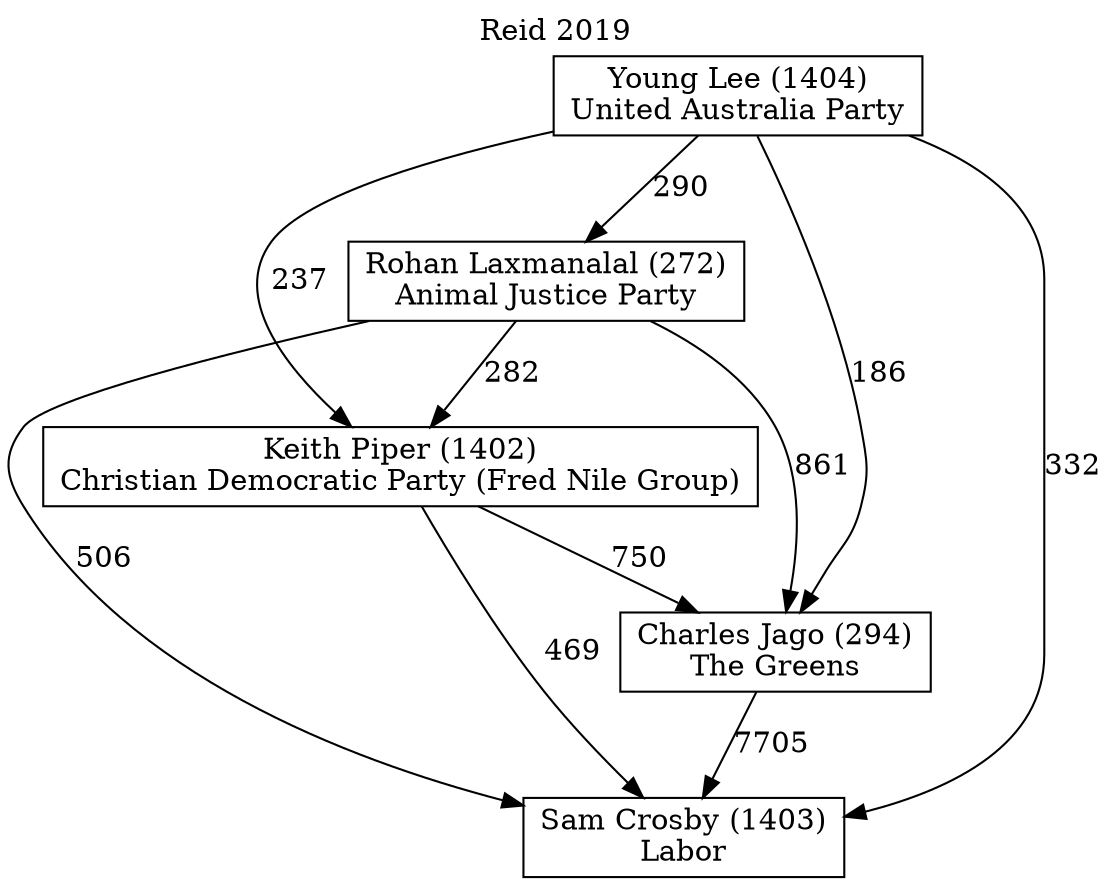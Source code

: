 // House preference flow
digraph "Sam Crosby (1403)_Reid_2019" {
	graph [label="Reid 2019" labelloc=t mclimit=10]
	node [shape=box]
	"Charles Jago (294)" [label="Charles Jago (294)
The Greens"]
	"Keith Piper (1402)" [label="Keith Piper (1402)
Christian Democratic Party (Fred Nile Group)"]
	"Rohan Laxmanalal (272)" [label="Rohan Laxmanalal (272)
Animal Justice Party"]
	"Sam Crosby (1403)" [label="Sam Crosby (1403)
Labor"]
	"Young Lee (1404)" [label="Young Lee (1404)
United Australia Party"]
	"Charles Jago (294)" -> "Sam Crosby (1403)" [label=7705]
	"Keith Piper (1402)" -> "Charles Jago (294)" [label=750]
	"Keith Piper (1402)" -> "Sam Crosby (1403)" [label=469]
	"Rohan Laxmanalal (272)" -> "Charles Jago (294)" [label=861]
	"Rohan Laxmanalal (272)" -> "Keith Piper (1402)" [label=282]
	"Rohan Laxmanalal (272)" -> "Sam Crosby (1403)" [label=506]
	"Young Lee (1404)" -> "Charles Jago (294)" [label=186]
	"Young Lee (1404)" -> "Keith Piper (1402)" [label=237]
	"Young Lee (1404)" -> "Rohan Laxmanalal (272)" [label=290]
	"Young Lee (1404)" -> "Sam Crosby (1403)" [label=332]
}
